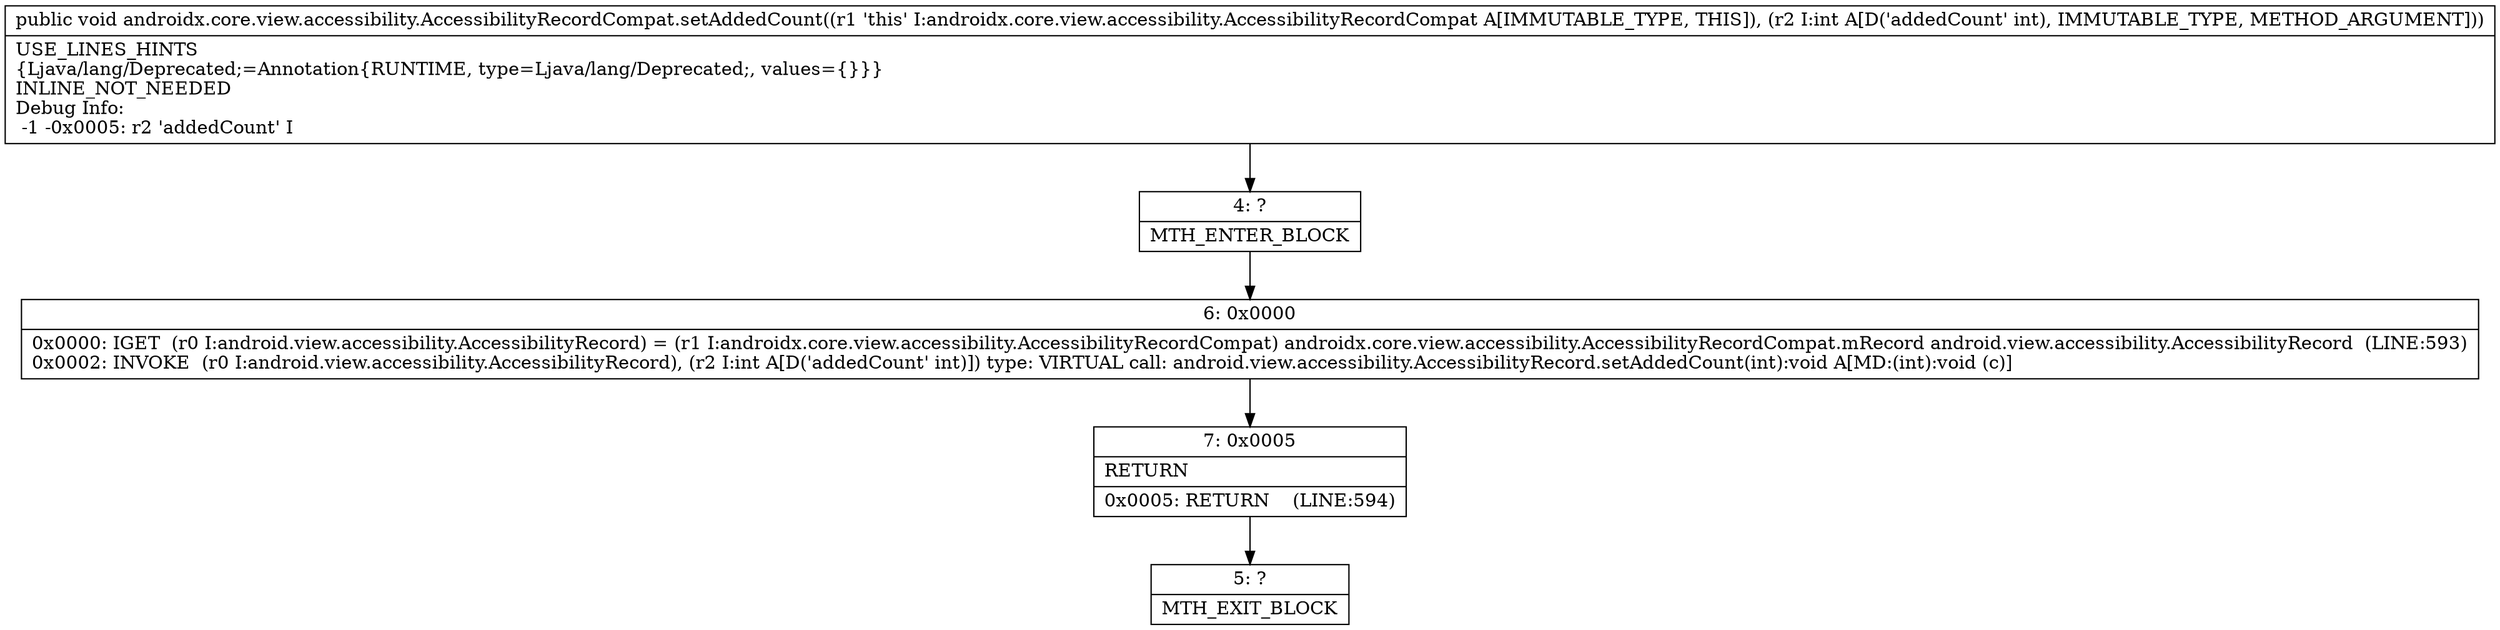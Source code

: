 digraph "CFG forandroidx.core.view.accessibility.AccessibilityRecordCompat.setAddedCount(I)V" {
Node_4 [shape=record,label="{4\:\ ?|MTH_ENTER_BLOCK\l}"];
Node_6 [shape=record,label="{6\:\ 0x0000|0x0000: IGET  (r0 I:android.view.accessibility.AccessibilityRecord) = (r1 I:androidx.core.view.accessibility.AccessibilityRecordCompat) androidx.core.view.accessibility.AccessibilityRecordCompat.mRecord android.view.accessibility.AccessibilityRecord  (LINE:593)\l0x0002: INVOKE  (r0 I:android.view.accessibility.AccessibilityRecord), (r2 I:int A[D('addedCount' int)]) type: VIRTUAL call: android.view.accessibility.AccessibilityRecord.setAddedCount(int):void A[MD:(int):void (c)]\l}"];
Node_7 [shape=record,label="{7\:\ 0x0005|RETURN\l|0x0005: RETURN    (LINE:594)\l}"];
Node_5 [shape=record,label="{5\:\ ?|MTH_EXIT_BLOCK\l}"];
MethodNode[shape=record,label="{public void androidx.core.view.accessibility.AccessibilityRecordCompat.setAddedCount((r1 'this' I:androidx.core.view.accessibility.AccessibilityRecordCompat A[IMMUTABLE_TYPE, THIS]), (r2 I:int A[D('addedCount' int), IMMUTABLE_TYPE, METHOD_ARGUMENT]))  | USE_LINES_HINTS\l\{Ljava\/lang\/Deprecated;=Annotation\{RUNTIME, type=Ljava\/lang\/Deprecated;, values=\{\}\}\}\lINLINE_NOT_NEEDED\lDebug Info:\l  \-1 \-0x0005: r2 'addedCount' I\l}"];
MethodNode -> Node_4;Node_4 -> Node_6;
Node_6 -> Node_7;
Node_7 -> Node_5;
}

